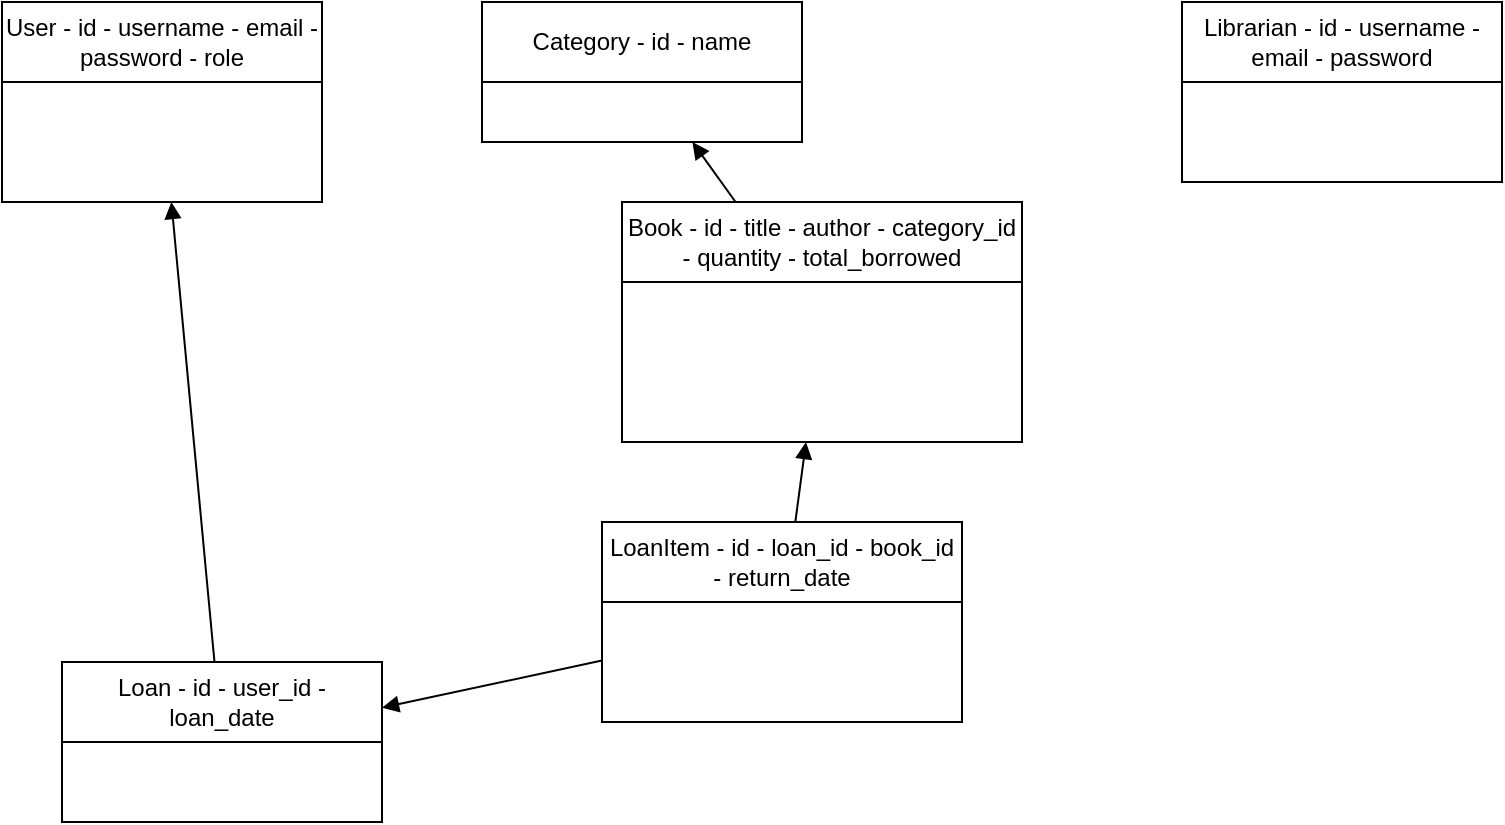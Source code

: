 <mxfile version="28.0.3">
  <diagram name="Class Diagram" id="library-class-diagram">
    <mxGraphModel dx="1188" dy="619" grid="1" gridSize="10" guides="1" tooltips="1" connect="1" arrows="1" fold="1" page="1" pageScale="1" pageWidth="827" pageHeight="1169" math="0" shadow="0">
      <root>
        <mxCell id="0" />
        <mxCell id="1" parent="0" />
        <mxCell id="user" value="User - id - username - email - password - role" style="shape=swimlane;whiteSpace=wrap;html=1;" parent="1" vertex="1">
          <mxGeometry x="60" y="40" width="160" height="100" as="geometry" />
        </mxCell>
        <mxCell id="librarian" value="Librarian - id - username - email - password" style="shape=swimlane;whiteSpace=wrap;html=1;" parent="1" vertex="1">
          <mxGeometry x="650" y="40" width="160" height="90" as="geometry" />
        </mxCell>
        <mxCell id="category" value="Category - id - name" style="shape=swimlane;whiteSpace=wrap;html=1;" parent="1" vertex="1">
          <mxGeometry x="300" y="40" width="160" height="70" as="geometry" />
        </mxCell>
        <mxCell id="book" value="Book - id - title - author - category_id - quantity - total_borrowed" style="shape=swimlane;whiteSpace=wrap;html=1;" parent="1" vertex="1">
          <mxGeometry x="370" y="140" width="200" height="120" as="geometry" />
        </mxCell>
        <mxCell id="loan" value="Loan - id - user_id - loan_date" style="shape=swimlane;whiteSpace=wrap;html=1;" parent="1" vertex="1">
          <mxGeometry x="90" y="370" width="160" height="80" as="geometry" />
        </mxCell>
        <mxCell id="loan_item" value="LoanItem - id - loan_id - book_id - return_date" style="shape=swimlane;whiteSpace=wrap;html=1;" parent="1" vertex="1">
          <mxGeometry x="360" y="300" width="180" height="100" as="geometry" />
        </mxCell>
        <mxCell id="rel1" style="endArrow=block;html=1;" parent="1" source="book" target="category" edge="1">
          <mxGeometry relative="1" as="geometry" />
        </mxCell>
        <mxCell id="rel2" style="endArrow=block;html=1;" parent="1" source="loan" target="user" edge="1">
          <mxGeometry relative="1" as="geometry" />
        </mxCell>
        <mxCell id="rel3" style="endArrow=block;html=1;" parent="1" source="loan_item" target="loan" edge="1">
          <mxGeometry relative="1" as="geometry" />
        </mxCell>
        <mxCell id="rel4" style="endArrow=block;html=1;" parent="1" source="loan_item" target="book" edge="1">
          <mxGeometry relative="1" as="geometry" />
        </mxCell>
      </root>
    </mxGraphModel>
  </diagram>
</mxfile>
